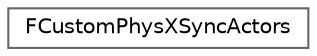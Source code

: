 digraph "Graphical Class Hierarchy"
{
 // INTERACTIVE_SVG=YES
 // LATEX_PDF_SIZE
  bgcolor="transparent";
  edge [fontname=Helvetica,fontsize=10,labelfontname=Helvetica,labelfontsize=10];
  node [fontname=Helvetica,fontsize=10,shape=box,height=0.2,width=0.4];
  rankdir="LR";
  Node0 [id="Node000000",label="FCustomPhysXSyncActors",height=0.2,width=0.4,color="grey40", fillcolor="white", style="filled",URL="$d6/da3/structFCustomPhysXSyncActors.html",tooltip="This interface allows plugins to sync between physx sim results and Unreal Engine data."];
}
